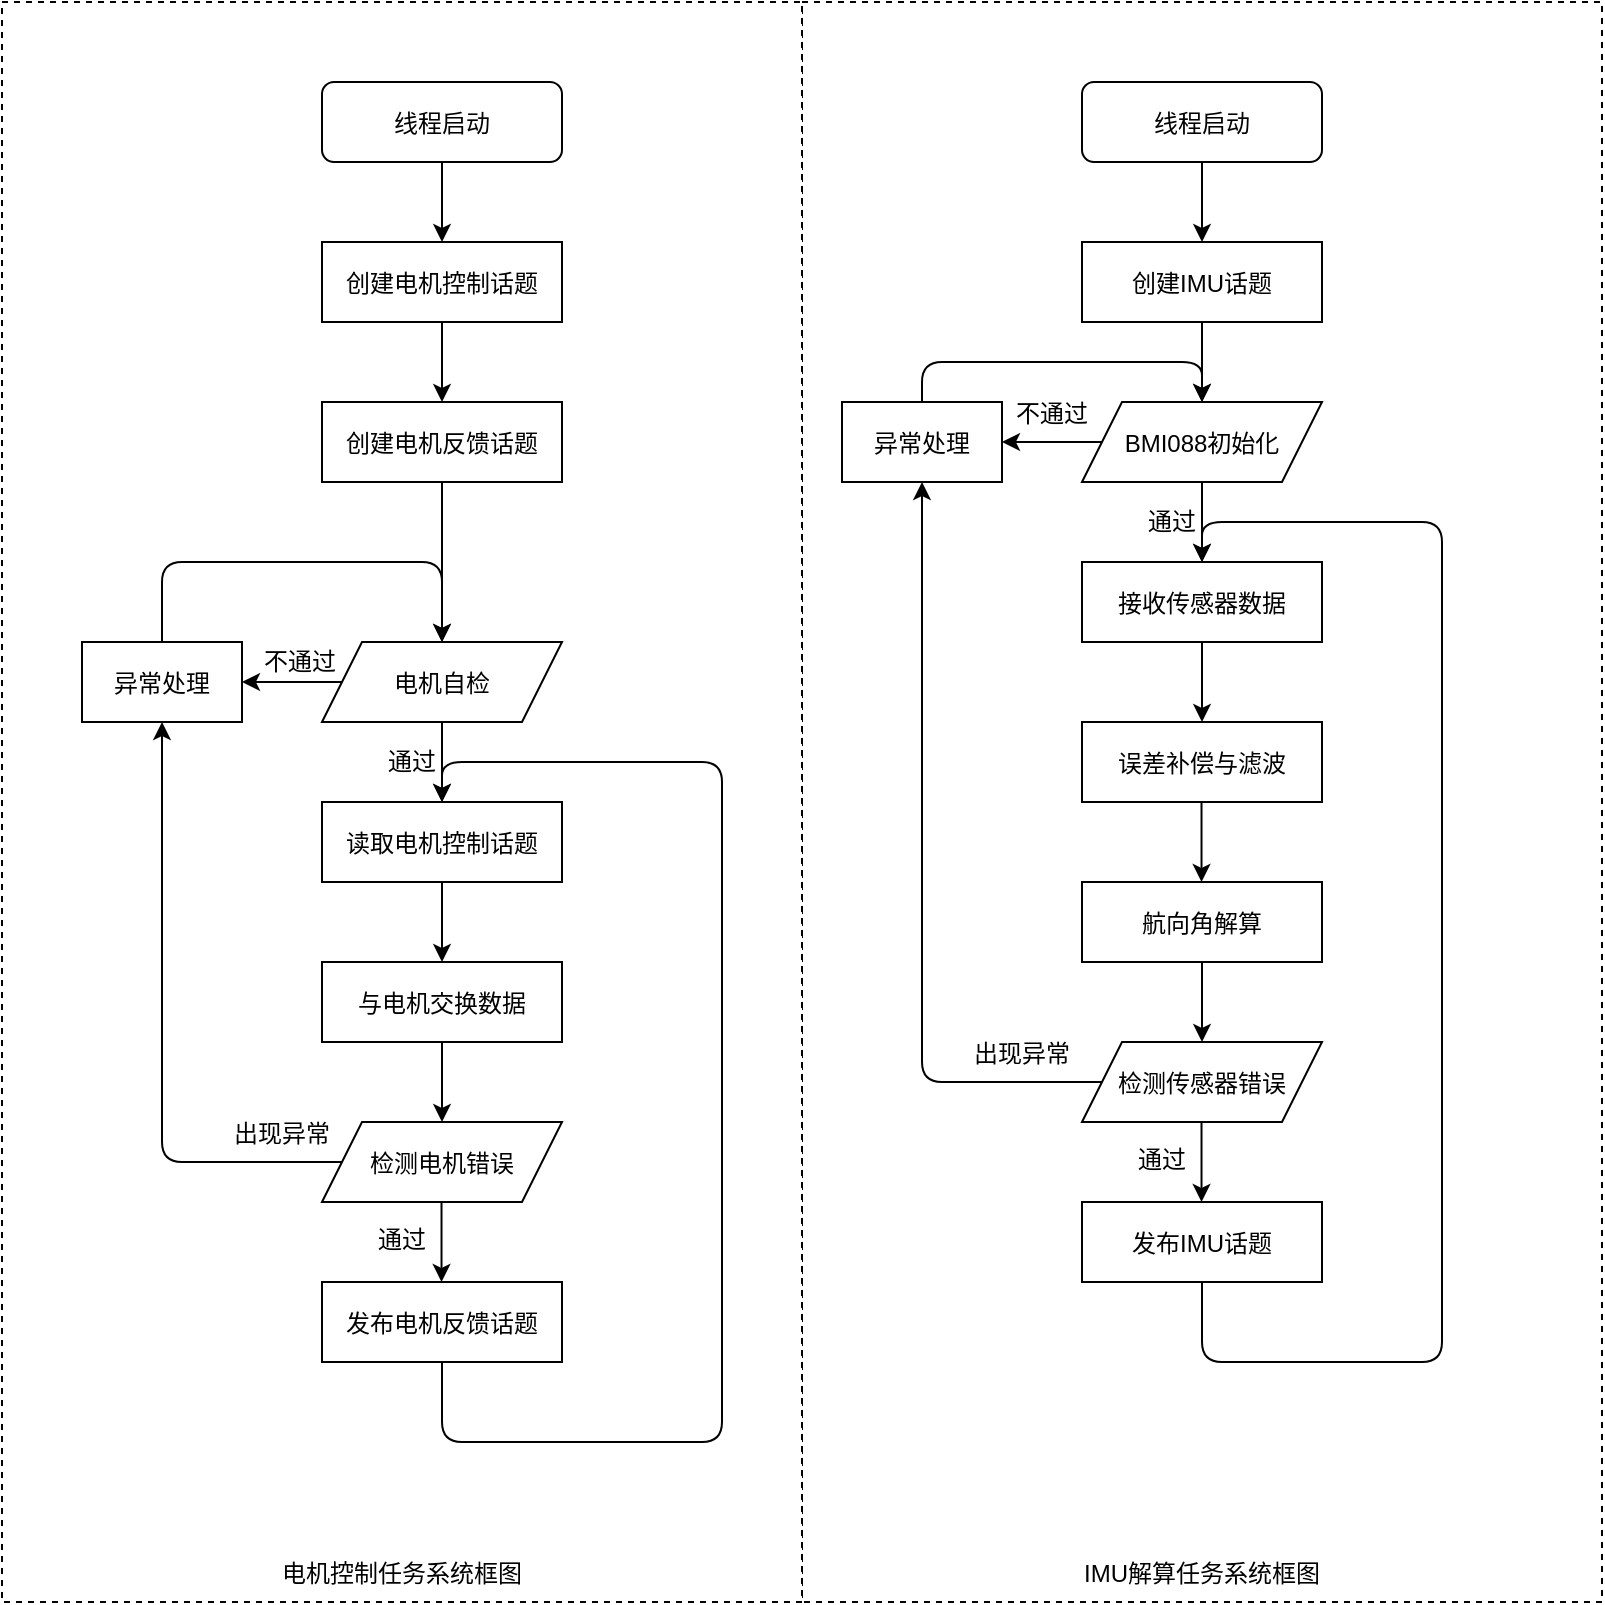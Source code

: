 <mxfile>
    <diagram id="dJeHLggQsJ0Tgp8NW4j0" name="Page-1">
        <mxGraphModel dx="840" dy="472" grid="1" gridSize="10" guides="1" tooltips="1" connect="1" arrows="1" fold="1" page="1" pageScale="1" pageWidth="850" pageHeight="1100" math="0" shadow="0">
            <root>
                <mxCell id="0"/>
                <mxCell id="1" parent="0"/>
                <mxCell id="62" value="" style="rounded=0;dashed=1;" vertex="1" parent="1">
                    <mxGeometry x="400" width="400" height="800" as="geometry"/>
                </mxCell>
                <mxCell id="61" value="" style="rounded=0;dashed=1;" vertex="1" parent="1">
                    <mxGeometry width="400" height="800" as="geometry"/>
                </mxCell>
                <mxCell id="2" value="创建电机控制话题" style="rounded=0;" vertex="1" parent="1">
                    <mxGeometry x="160" y="120" width="120" height="40" as="geometry"/>
                </mxCell>
                <mxCell id="3" value="创建电机反馈话题" style="rounded=0;" vertex="1" parent="1">
                    <mxGeometry x="160" y="200" width="120" height="40" as="geometry"/>
                </mxCell>
                <mxCell id="6" value="" style="endArrow=classic;entryX=0.5;entryY=0;entryDx=0;entryDy=0;exitX=0.5;exitY=1;exitDx=0;exitDy=0;" edge="1" parent="1" source="2" target="3">
                    <mxGeometry width="50" height="50" relative="1" as="geometry">
                        <mxPoint x="320" y="270" as="sourcePoint"/>
                        <mxPoint x="370" y="220" as="targetPoint"/>
                    </mxGeometry>
                </mxCell>
                <mxCell id="9" value="电机自检" style="shape=parallelogram;perimeter=parallelogramPerimeter;fixedSize=1;" vertex="1" parent="1">
                    <mxGeometry x="160" y="320" width="120" height="40" as="geometry"/>
                </mxCell>
                <mxCell id="11" value="" style="endArrow=classic;entryX=0.5;entryY=0;entryDx=0;entryDy=0;exitX=0.5;exitY=1;exitDx=0;exitDy=0;" edge="1" parent="1" source="3" target="9">
                    <mxGeometry width="50" height="50" relative="1" as="geometry">
                        <mxPoint x="390" y="320" as="sourcePoint"/>
                        <mxPoint x="440" y="270" as="targetPoint"/>
                    </mxGeometry>
                </mxCell>
                <mxCell id="12" value="不通过" style="text;strokeColor=none;fillColor=none;align=center;verticalAlign=middle;rounded=0;" vertex="1" parent="1">
                    <mxGeometry x="119" y="314" width="60" height="30" as="geometry"/>
                </mxCell>
                <mxCell id="13" value="通过" style="text;strokeColor=none;fillColor=none;align=center;verticalAlign=middle;rounded=0;" vertex="1" parent="1">
                    <mxGeometry x="175" y="364" width="60" height="30" as="geometry"/>
                </mxCell>
                <mxCell id="14" value="" style="endArrow=classic;exitX=0.5;exitY=1;exitDx=0;exitDy=0;" edge="1" parent="1" source="9">
                    <mxGeometry width="50" height="50" relative="1" as="geometry">
                        <mxPoint x="350" y="380" as="sourcePoint"/>
                        <mxPoint x="220" y="400" as="targetPoint"/>
                    </mxGeometry>
                </mxCell>
                <mxCell id="15" value="读取电机控制话题" style="rounded=0;" vertex="1" parent="1">
                    <mxGeometry x="160" y="400" width="120" height="40" as="geometry"/>
                </mxCell>
                <mxCell id="17" value="与电机交换数据" style="rounded=0;" vertex="1" parent="1">
                    <mxGeometry x="160" y="480" width="120" height="40" as="geometry"/>
                </mxCell>
                <mxCell id="18" value="" style="endArrow=classic;entryX=0.5;entryY=0;entryDx=0;entryDy=0;exitX=0.5;exitY=1;exitDx=0;exitDy=0;" edge="1" parent="1" source="15" target="17">
                    <mxGeometry width="50" height="50" relative="1" as="geometry">
                        <mxPoint x="340" y="500" as="sourcePoint"/>
                        <mxPoint x="390" y="450" as="targetPoint"/>
                    </mxGeometry>
                </mxCell>
                <mxCell id="19" value="发布电机反馈话题" style="rounded=0;" vertex="1" parent="1">
                    <mxGeometry x="160" y="640" width="120" height="40" as="geometry"/>
                </mxCell>
                <mxCell id="23" value="检测电机错误" style="shape=parallelogram;perimeter=parallelogramPerimeter;fixedSize=1;" vertex="1" parent="1">
                    <mxGeometry x="160" y="560" width="120" height="40" as="geometry"/>
                </mxCell>
                <mxCell id="24" value="" style="endArrow=classic;entryX=0.5;entryY=0;entryDx=0;entryDy=0;exitX=0.5;exitY=1;exitDx=0;exitDy=0;" edge="1" parent="1" source="17" target="23">
                    <mxGeometry width="50" height="50" relative="1" as="geometry">
                        <mxPoint x="370" y="530" as="sourcePoint"/>
                        <mxPoint x="420" y="480" as="targetPoint"/>
                    </mxGeometry>
                </mxCell>
                <mxCell id="25" value="" style="endArrow=classic;entryX=0.5;entryY=0;entryDx=0;entryDy=0;exitX=0.5;exitY=1;exitDx=0;exitDy=0;" edge="1" parent="1">
                    <mxGeometry width="50" height="50" relative="1" as="geometry">
                        <mxPoint x="219.76" y="600.0" as="sourcePoint"/>
                        <mxPoint x="219.76" y="640" as="targetPoint"/>
                    </mxGeometry>
                </mxCell>
                <mxCell id="26" value="" style="endArrow=classic;exitX=0.5;exitY=1;exitDx=0;exitDy=0;entryX=0.5;entryY=0;entryDx=0;entryDy=0;" edge="1" parent="1" source="19" target="15">
                    <mxGeometry width="50" height="50" relative="1" as="geometry">
                        <mxPoint x="520" y="460" as="sourcePoint"/>
                        <mxPoint x="360" y="270" as="targetPoint"/>
                        <Array as="points">
                            <mxPoint x="220" y="720"/>
                            <mxPoint x="360" y="720"/>
                            <mxPoint x="360" y="380"/>
                            <mxPoint x="220" y="380"/>
                        </Array>
                    </mxGeometry>
                </mxCell>
                <mxCell id="27" value="通过" style="text;strokeColor=none;fillColor=none;align=center;verticalAlign=middle;rounded=0;" vertex="1" parent="1">
                    <mxGeometry x="170" y="603" width="60" height="30" as="geometry"/>
                </mxCell>
                <mxCell id="29" value="出现异常" style="text;strokeColor=none;fillColor=none;align=center;verticalAlign=middle;rounded=0;" vertex="1" parent="1">
                    <mxGeometry x="110" y="550" width="60" height="30" as="geometry"/>
                </mxCell>
                <mxCell id="30" value="异常处理" style="rounded=0;" vertex="1" parent="1">
                    <mxGeometry x="40" y="320" width="80" height="40" as="geometry"/>
                </mxCell>
                <mxCell id="31" value="" style="endArrow=classic;exitX=0;exitY=0.5;exitDx=0;exitDy=0;entryX=0.5;entryY=1;entryDx=0;entryDy=0;" edge="1" parent="1" source="23" target="30">
                    <mxGeometry width="50" height="50" relative="1" as="geometry">
                        <mxPoint x="130" y="610" as="sourcePoint"/>
                        <mxPoint x="390" y="440" as="targetPoint"/>
                        <Array as="points">
                            <mxPoint x="80" y="580"/>
                        </Array>
                    </mxGeometry>
                </mxCell>
                <mxCell id="32" value="" style="endArrow=classic;entryX=1;entryY=0.5;entryDx=0;entryDy=0;exitX=0;exitY=0.5;exitDx=0;exitDy=0;" edge="1" parent="1" source="9" target="30">
                    <mxGeometry width="50" height="50" relative="1" as="geometry">
                        <mxPoint x="250" y="400" as="sourcePoint"/>
                        <mxPoint x="300" y="350" as="targetPoint"/>
                    </mxGeometry>
                </mxCell>
                <mxCell id="33" value="" style="endArrow=classic;entryX=0.5;entryY=0;entryDx=0;entryDy=0;" edge="1" parent="1" target="9">
                    <mxGeometry width="50" height="50" relative="1" as="geometry">
                        <mxPoint x="80" y="320" as="sourcePoint"/>
                        <mxPoint x="130" y="270" as="targetPoint"/>
                        <Array as="points">
                            <mxPoint x="80" y="280"/>
                            <mxPoint x="220" y="280"/>
                        </Array>
                    </mxGeometry>
                </mxCell>
                <mxCell id="34" value="线程启动" style="rounded=1;" vertex="1" parent="1">
                    <mxGeometry x="160" y="40" width="120" height="40" as="geometry"/>
                </mxCell>
                <mxCell id="35" value="" style="endArrow=classic;entryX=0.5;entryY=0;entryDx=0;entryDy=0;exitX=0.5;exitY=1;exitDx=0;exitDy=0;" edge="1" parent="1" source="34" target="2">
                    <mxGeometry width="50" height="50" relative="1" as="geometry">
                        <mxPoint x="320" y="160" as="sourcePoint"/>
                        <mxPoint x="370" y="110" as="targetPoint"/>
                    </mxGeometry>
                </mxCell>
                <mxCell id="37" value="创建IMU话题" style="rounded=0;" vertex="1" parent="1">
                    <mxGeometry x="540" y="120" width="120" height="40" as="geometry"/>
                </mxCell>
                <mxCell id="39" value="" style="endArrow=classic;entryX=0.5;entryY=0;entryDx=0;entryDy=0;exitX=0.5;exitY=1;exitDx=0;exitDy=0;" edge="1" parent="1" source="37">
                    <mxGeometry width="50" height="50" relative="1" as="geometry">
                        <mxPoint x="700" y="270" as="sourcePoint"/>
                        <mxPoint x="600" y="200" as="targetPoint"/>
                    </mxGeometry>
                </mxCell>
                <mxCell id="40" value="BMI088初始化" style="shape=parallelogram;perimeter=parallelogramPerimeter;fixedSize=1;" vertex="1" parent="1">
                    <mxGeometry x="540" y="200" width="120" height="40" as="geometry"/>
                </mxCell>
                <mxCell id="42" value="不通过" style="text;strokeColor=none;fillColor=none;align=center;verticalAlign=middle;rounded=0;" vertex="1" parent="1">
                    <mxGeometry x="495" y="190" width="60" height="30" as="geometry"/>
                </mxCell>
                <mxCell id="43" value="通过" style="text;strokeColor=none;fillColor=none;align=center;verticalAlign=middle;rounded=0;" vertex="1" parent="1">
                    <mxGeometry x="555" y="244" width="60" height="30" as="geometry"/>
                </mxCell>
                <mxCell id="44" value="" style="endArrow=classic;exitX=0.5;exitY=1;exitDx=0;exitDy=0;" edge="1" parent="1" source="40">
                    <mxGeometry width="50" height="50" relative="1" as="geometry">
                        <mxPoint x="730" y="260" as="sourcePoint"/>
                        <mxPoint x="600" y="280" as="targetPoint"/>
                    </mxGeometry>
                </mxCell>
                <mxCell id="45" value="接收传感器数据" style="rounded=0;" vertex="1" parent="1">
                    <mxGeometry x="540" y="280" width="120" height="40" as="geometry"/>
                </mxCell>
                <mxCell id="46" value="航向角解算" style="rounded=0;" vertex="1" parent="1">
                    <mxGeometry x="540" y="440" width="120" height="40" as="geometry"/>
                </mxCell>
                <mxCell id="47" value="" style="endArrow=classic;exitX=0.5;exitY=1;exitDx=0;exitDy=0;" edge="1" parent="1" source="45">
                    <mxGeometry width="50" height="50" relative="1" as="geometry">
                        <mxPoint x="720" y="380" as="sourcePoint"/>
                        <mxPoint x="600" y="360" as="targetPoint"/>
                    </mxGeometry>
                </mxCell>
                <mxCell id="48" value="发布IMU话题" style="rounded=0;" vertex="1" parent="1">
                    <mxGeometry x="540" y="600" width="120" height="40" as="geometry"/>
                </mxCell>
                <mxCell id="49" value="检测传感器错误" style="shape=parallelogram;perimeter=parallelogramPerimeter;fixedSize=1;" vertex="1" parent="1">
                    <mxGeometry x="540" y="520" width="120" height="40" as="geometry"/>
                </mxCell>
                <mxCell id="50" value="" style="endArrow=classic;entryX=0.5;entryY=0;entryDx=0;entryDy=0;exitX=0.5;exitY=1;exitDx=0;exitDy=0;" edge="1" parent="1" source="46" target="49">
                    <mxGeometry width="50" height="50" relative="1" as="geometry">
                        <mxPoint x="750" y="490" as="sourcePoint"/>
                        <mxPoint x="800" y="440" as="targetPoint"/>
                    </mxGeometry>
                </mxCell>
                <mxCell id="51" value="" style="endArrow=classic;entryX=0.5;entryY=0;entryDx=0;entryDy=0;exitX=0.5;exitY=1;exitDx=0;exitDy=0;" edge="1" parent="1">
                    <mxGeometry width="50" height="50" relative="1" as="geometry">
                        <mxPoint x="599.76" y="560" as="sourcePoint"/>
                        <mxPoint x="599.76" y="600" as="targetPoint"/>
                    </mxGeometry>
                </mxCell>
                <mxCell id="53" value="通过" style="text;strokeColor=none;fillColor=none;align=center;verticalAlign=middle;rounded=0;" vertex="1" parent="1">
                    <mxGeometry x="550" y="563" width="60" height="30" as="geometry"/>
                </mxCell>
                <mxCell id="54" value="出现异常" style="text;strokeColor=none;fillColor=none;align=center;verticalAlign=middle;rounded=0;" vertex="1" parent="1">
                    <mxGeometry x="480" y="510" width="60" height="30" as="geometry"/>
                </mxCell>
                <mxCell id="55" value="异常处理" style="rounded=0;" vertex="1" parent="1">
                    <mxGeometry x="420" y="200" width="80" height="40" as="geometry"/>
                </mxCell>
                <mxCell id="56" value="" style="endArrow=classic;exitX=0;exitY=0.5;exitDx=0;exitDy=0;entryX=0.5;entryY=1;entryDx=0;entryDy=0;" edge="1" parent="1" source="49" target="55">
                    <mxGeometry width="50" height="50" relative="1" as="geometry">
                        <mxPoint x="510" y="490" as="sourcePoint"/>
                        <mxPoint x="770" y="320" as="targetPoint"/>
                        <Array as="points">
                            <mxPoint x="460" y="540"/>
                            <mxPoint x="460" y="460"/>
                        </Array>
                    </mxGeometry>
                </mxCell>
                <mxCell id="57" value="" style="endArrow=classic;entryX=1;entryY=0.5;entryDx=0;entryDy=0;exitX=0;exitY=0.5;exitDx=0;exitDy=0;" edge="1" parent="1" source="40" target="55">
                    <mxGeometry width="50" height="50" relative="1" as="geometry">
                        <mxPoint x="630" y="280" as="sourcePoint"/>
                        <mxPoint x="680" y="230" as="targetPoint"/>
                    </mxGeometry>
                </mxCell>
                <mxCell id="58" value="" style="endArrow=classic;entryX=0.5;entryY=0;entryDx=0;entryDy=0;exitX=0.5;exitY=0;exitDx=0;exitDy=0;" edge="1" parent="1" target="40" source="55">
                    <mxGeometry width="50" height="50" relative="1" as="geometry">
                        <mxPoint x="470" y="210" as="sourcePoint"/>
                        <mxPoint x="520" y="160" as="targetPoint"/>
                        <Array as="points">
                            <mxPoint x="460" y="180"/>
                            <mxPoint x="600" y="180"/>
                        </Array>
                    </mxGeometry>
                </mxCell>
                <mxCell id="59" value="线程启动" style="rounded=1;" vertex="1" parent="1">
                    <mxGeometry x="540" y="40" width="120" height="40" as="geometry"/>
                </mxCell>
                <mxCell id="60" value="" style="endArrow=classic;entryX=0.5;entryY=0;entryDx=0;entryDy=0;exitX=0.5;exitY=1;exitDx=0;exitDy=0;" edge="1" parent="1" source="59" target="37">
                    <mxGeometry width="50" height="50" relative="1" as="geometry">
                        <mxPoint x="700" y="160" as="sourcePoint"/>
                        <mxPoint x="750" y="110" as="targetPoint"/>
                    </mxGeometry>
                </mxCell>
                <mxCell id="63" value="电机控制任务系统框图" style="text;strokeColor=none;fillColor=none;align=center;verticalAlign=middle;rounded=0;dashed=1;" vertex="1" parent="1">
                    <mxGeometry x="130" y="770" width="140" height="30" as="geometry"/>
                </mxCell>
                <mxCell id="64" value="IMU解算任务系统框图" style="text;strokeColor=none;fillColor=none;align=center;verticalAlign=middle;rounded=0;dashed=1;" vertex="1" parent="1">
                    <mxGeometry x="530" y="770" width="140" height="30" as="geometry"/>
                </mxCell>
                <mxCell id="65" value="误差补偿与滤波" style="rounded=0;" vertex="1" parent="1">
                    <mxGeometry x="540" y="360" width="120" height="40" as="geometry"/>
                </mxCell>
                <mxCell id="66" value="" style="endArrow=classic;exitX=0.5;exitY=1;exitDx=0;exitDy=0;" edge="1" parent="1">
                    <mxGeometry width="50" height="50" relative="1" as="geometry">
                        <mxPoint x="599.76" y="400" as="sourcePoint"/>
                        <mxPoint x="599.76" y="440" as="targetPoint"/>
                    </mxGeometry>
                </mxCell>
                <mxCell id="67" value="" style="endArrow=classic;exitX=0.5;exitY=1;exitDx=0;exitDy=0;entryX=0.5;entryY=0;entryDx=0;entryDy=0;" edge="1" parent="1" source="48" target="45">
                    <mxGeometry width="50" height="50" relative="1" as="geometry">
                        <mxPoint x="610" y="640" as="sourcePoint"/>
                        <mxPoint x="720" y="440" as="targetPoint"/>
                        <Array as="points">
                            <mxPoint x="600" y="680"/>
                            <mxPoint x="720" y="680"/>
                            <mxPoint x="720" y="260"/>
                            <mxPoint x="600" y="260"/>
                        </Array>
                    </mxGeometry>
                </mxCell>
            </root>
        </mxGraphModel>
    </diagram>
</mxfile>
